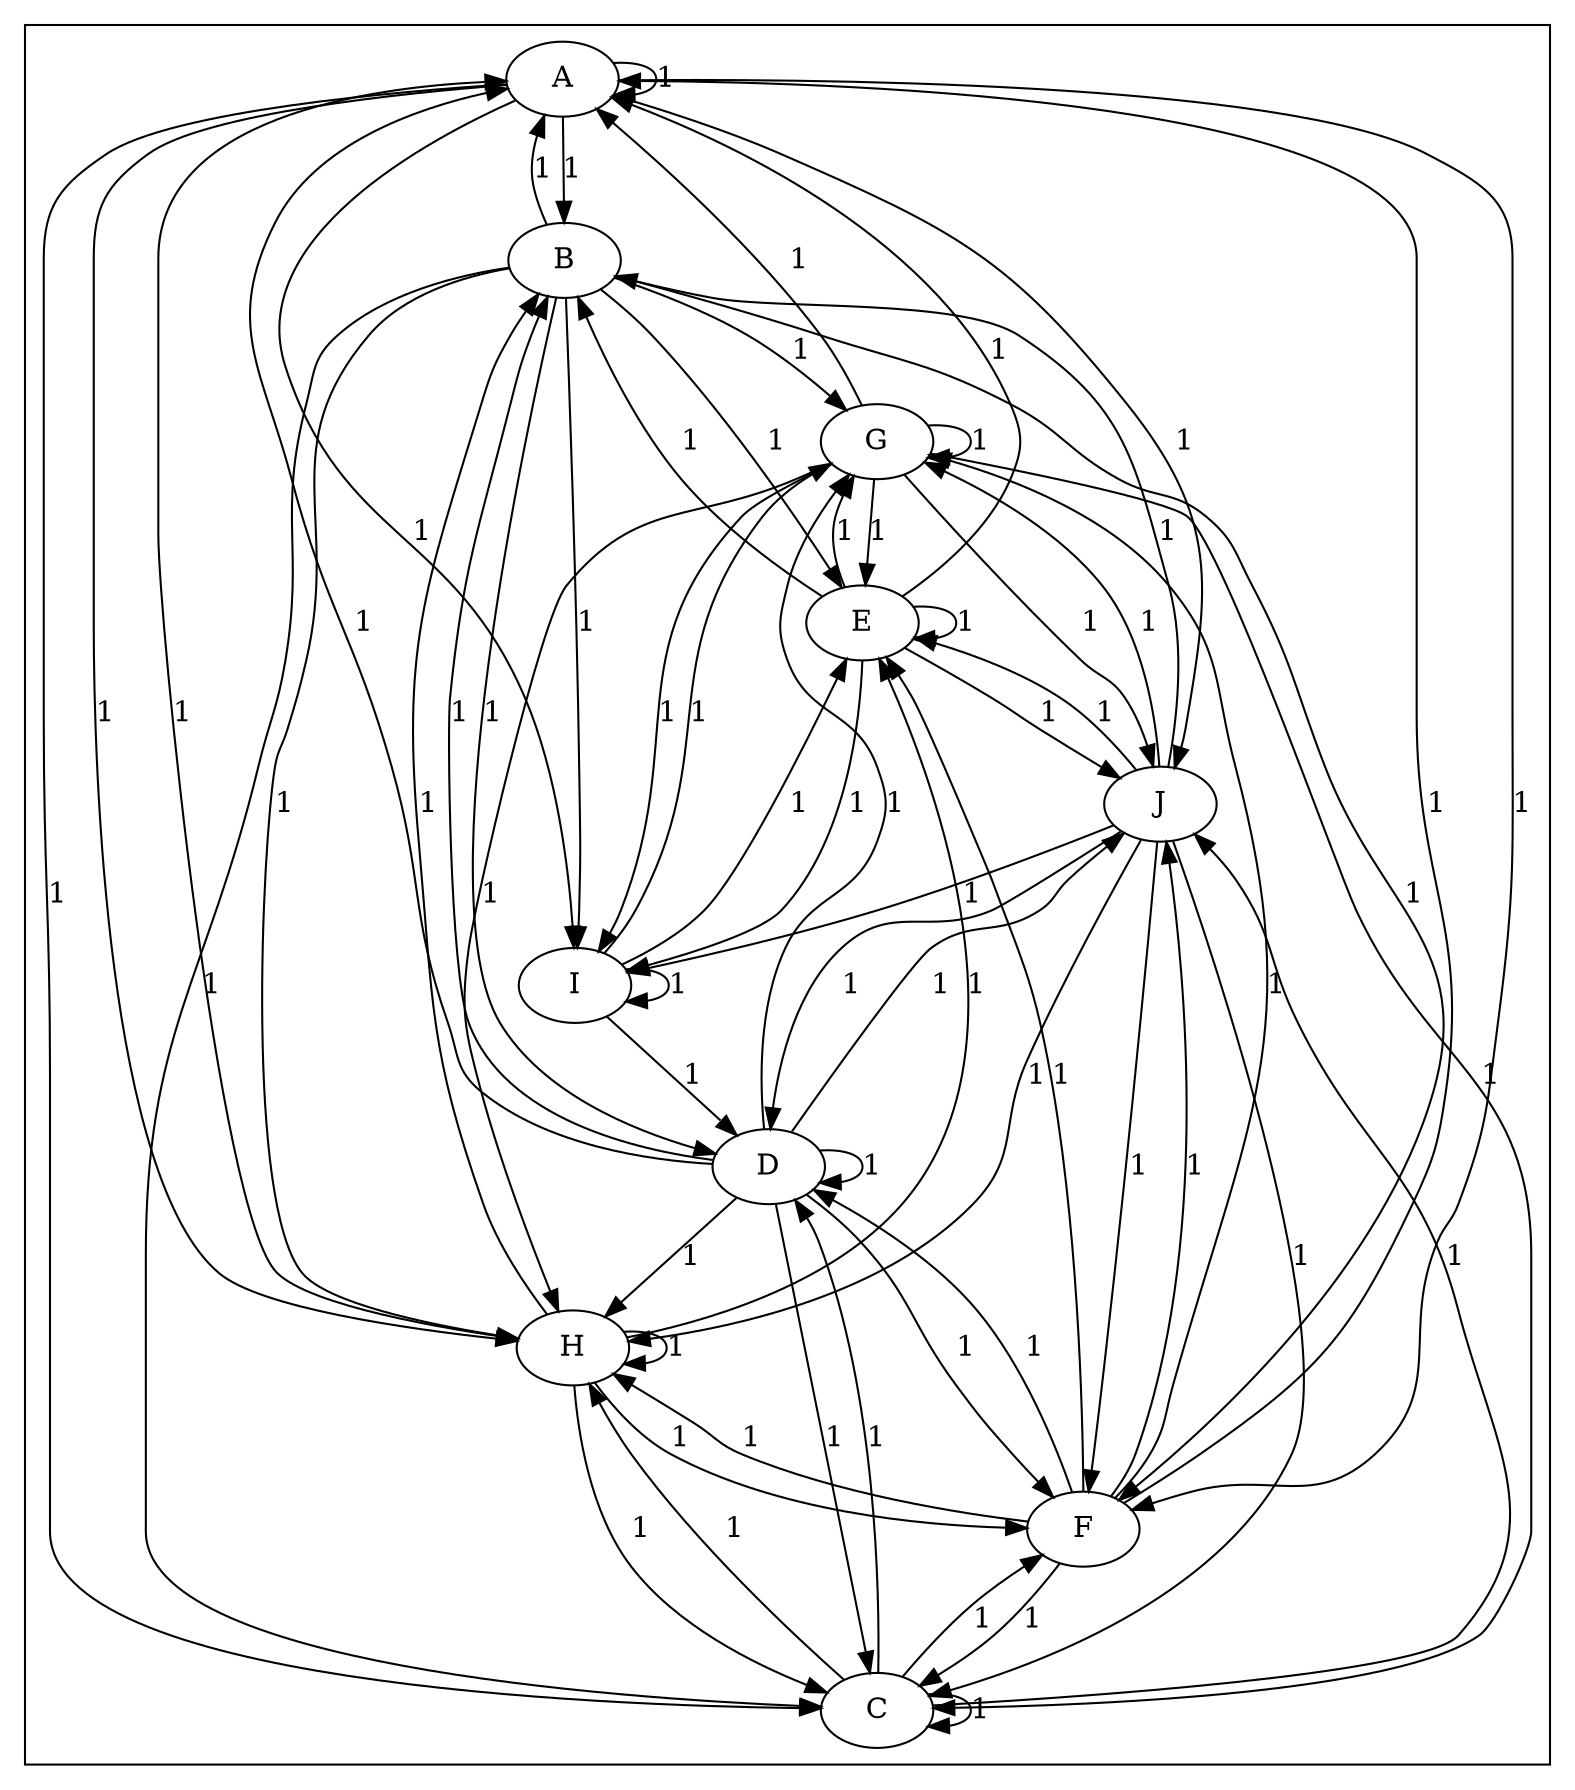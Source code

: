 # dot -Tpng t.dot -o t.png

digraph visual {

	subgraph cluster_tab {
		A -> A,B,C,F,H,I,J [label = "1"];
		B -> A,C,D,E,F,G,H,I [label = "1"];
		C -> C,D,F,H,J [label = "1"];
		D -> A,B,C,D,F,G,H,J [label = "1"];
		E -> A,B,E,G,I,J [label = "1"];
		F -> A,C,D,E,G,H,J [label = "1"];
		G -> A,C,E,G,H,I,J [label = "1"];
		H -> A,B,C,E,F,H [label = "1"];
		I -> D,E,G,I [label = "1"];
		J -> B,C,D,E,F,G,H,I [label = "1"];
	}
}